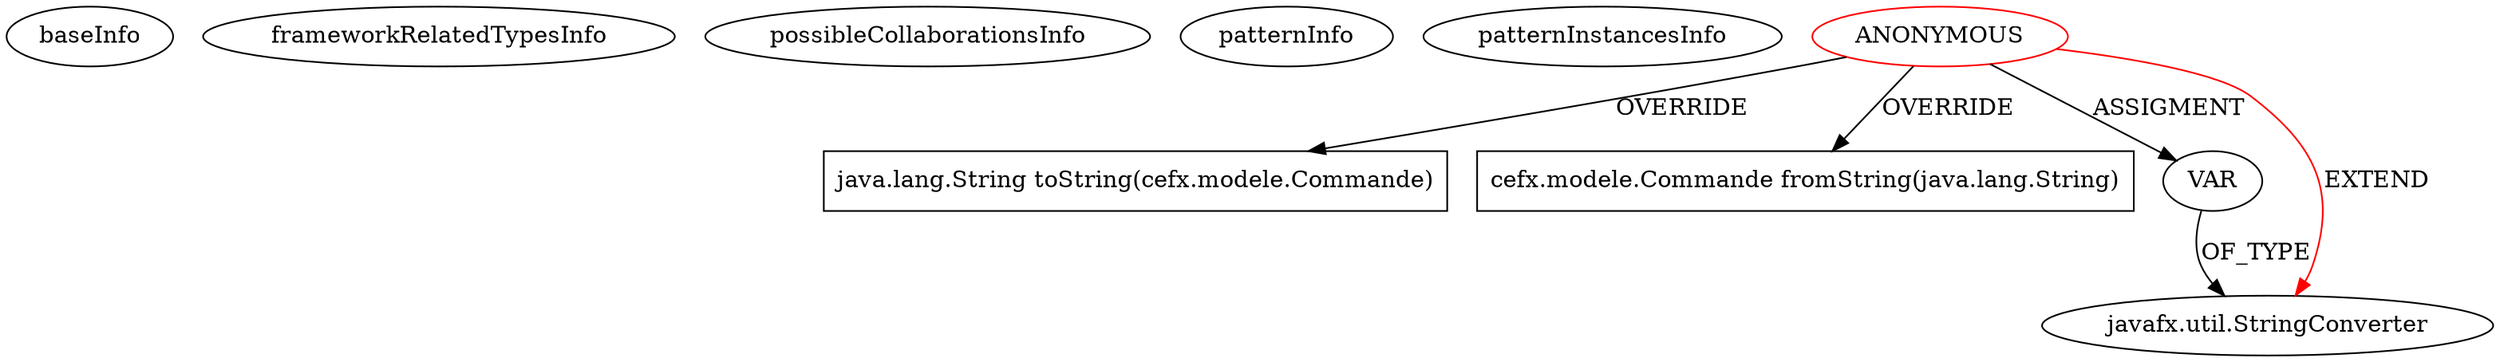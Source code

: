 digraph {
baseInfo[graphId=4381,category="pattern",isAnonymous=true,possibleRelation=false]
frameworkRelatedTypesInfo[0="javafx.util.StringConverter"]
possibleCollaborationsInfo[]
patternInfo[frequency=3.0,patternRootClient=0]
patternInstancesInfo[0="bianconejo-CEFX~/bianconejo-CEFX/CEFX-master/src/cefx/CEPaiementAttenteController.java~CEPaiementAttenteController~2031"]
4[label="java.lang.String toString(cefx.modele.Commande)",vertexType="OVERRIDING_METHOD_DECLARATION",isFrameworkType=false,shape=box]
0[label="ANONYMOUS",vertexType="ROOT_ANONYMOUS_DECLARATION",isFrameworkType=false,color=red]
5[label="cefx.modele.Commande fromString(java.lang.String)",vertexType="OVERRIDING_METHOD_DECLARATION",isFrameworkType=false,shape=box]
2[label="VAR",vertexType="OUTSIDE_VARIABLE_EXPRESION",isFrameworkType=false]
1[label="javafx.util.StringConverter",vertexType="FRAMEWORK_CLASS_TYPE",isFrameworkType=false]
2->1[label="OF_TYPE"]
0->2[label="ASSIGMENT"]
0->4[label="OVERRIDE"]
0->1[label="EXTEND",color=red]
0->5[label="OVERRIDE"]
}
